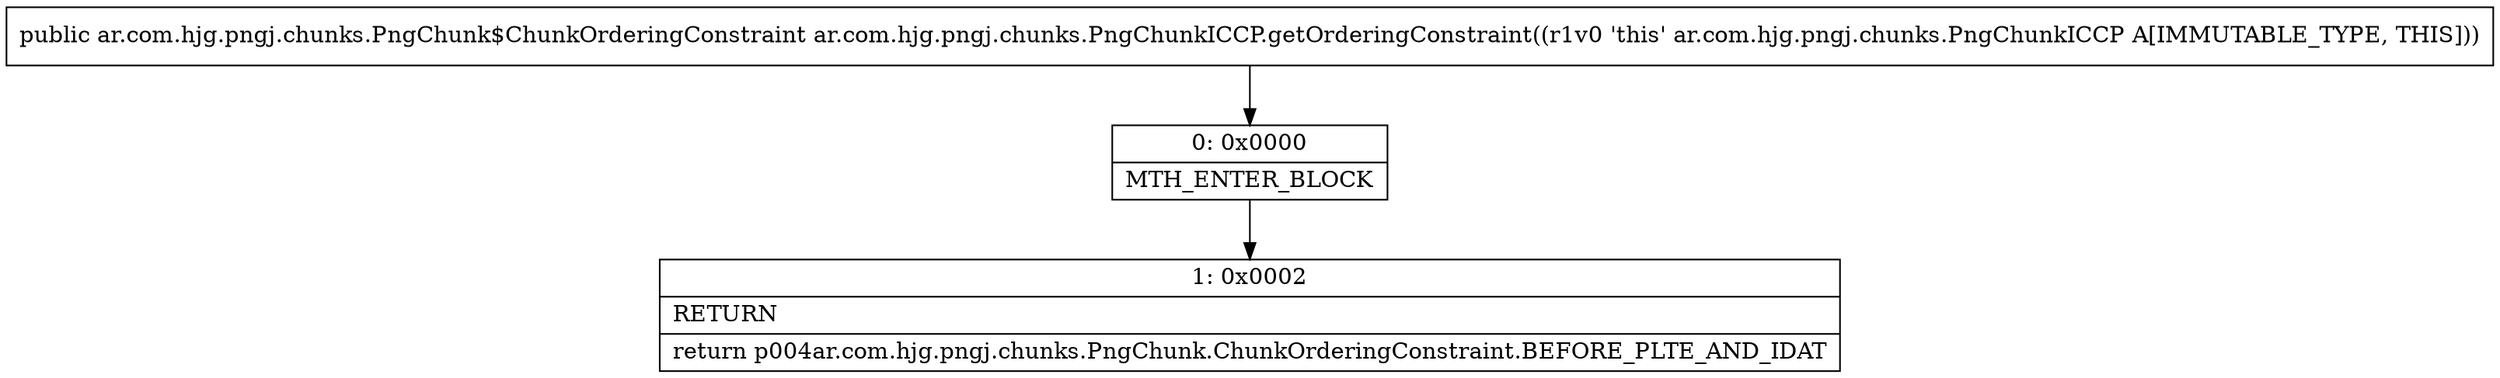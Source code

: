 digraph "CFG forar.com.hjg.pngj.chunks.PngChunkICCP.getOrderingConstraint()Lar\/com\/hjg\/pngj\/chunks\/PngChunk$ChunkOrderingConstraint;" {
Node_0 [shape=record,label="{0\:\ 0x0000|MTH_ENTER_BLOCK\l}"];
Node_1 [shape=record,label="{1\:\ 0x0002|RETURN\l|return p004ar.com.hjg.pngj.chunks.PngChunk.ChunkOrderingConstraint.BEFORE_PLTE_AND_IDAT\l}"];
MethodNode[shape=record,label="{public ar.com.hjg.pngj.chunks.PngChunk$ChunkOrderingConstraint ar.com.hjg.pngj.chunks.PngChunkICCP.getOrderingConstraint((r1v0 'this' ar.com.hjg.pngj.chunks.PngChunkICCP A[IMMUTABLE_TYPE, THIS])) }"];
MethodNode -> Node_0;
Node_0 -> Node_1;
}

